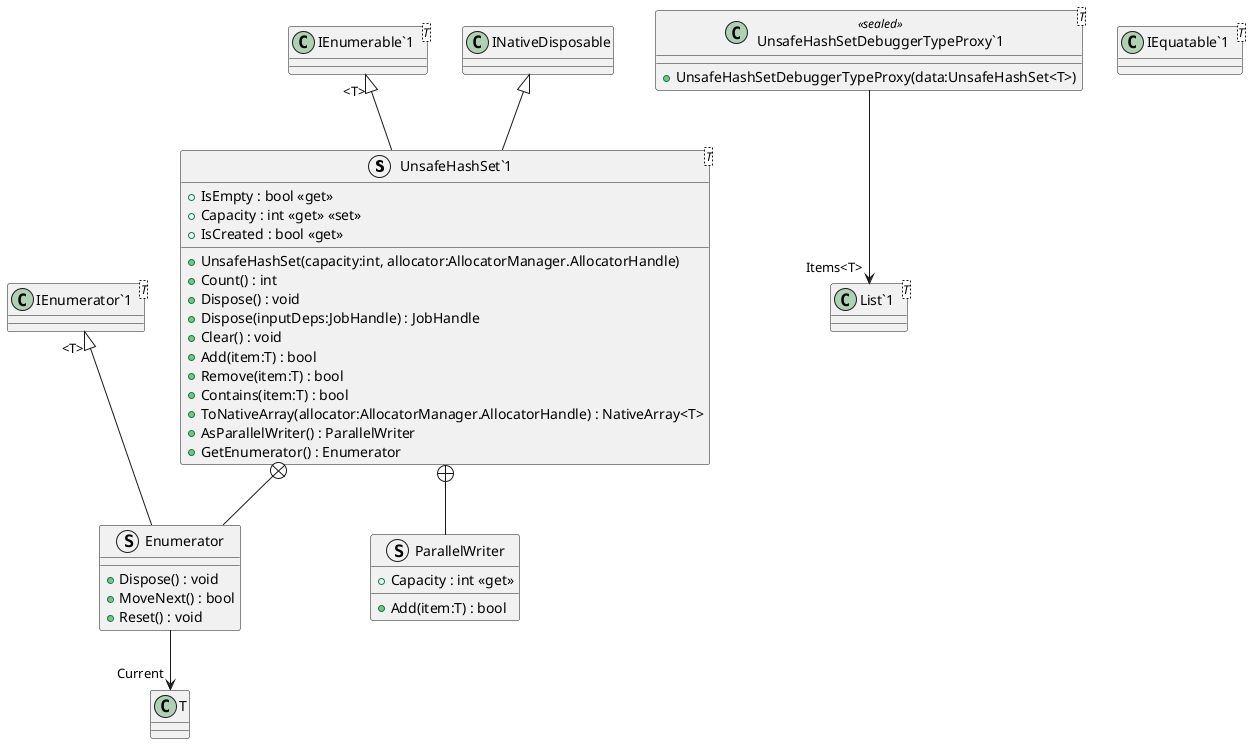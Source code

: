 @startuml
struct "UnsafeHashSet`1"<T> {
    + UnsafeHashSet(capacity:int, allocator:AllocatorManager.AllocatorHandle)
    + IsEmpty : bool <<get>>
    + Count() : int
    + Capacity : int <<get>> <<set>>
    + IsCreated : bool <<get>>
    + Dispose() : void
    + Dispose(inputDeps:JobHandle) : JobHandle
    + Clear() : void
    + Add(item:T) : bool
    + Remove(item:T) : bool
    + Contains(item:T) : bool
    + ToNativeArray(allocator:AllocatorManager.AllocatorHandle) : NativeArray<T>
    + AsParallelWriter() : ParallelWriter
    + GetEnumerator() : Enumerator
}
class "UnsafeHashSetDebuggerTypeProxy`1"<T> <<sealed>> {
    + UnsafeHashSetDebuggerTypeProxy(data:UnsafeHashSet<T>)
}
class "IEnumerable`1"<T> {
}
class "IEquatable`1"<T> {
}
struct ParallelWriter {
    + Capacity : int <<get>>
    + Add(item:T) : bool
}
struct Enumerator {
    + Dispose() : void
    + MoveNext() : bool
    + Reset() : void
}
class "List`1"<T> {
}
class "IEnumerator`1"<T> {
}
INativeDisposable <|-- "UnsafeHashSet`1"
"IEnumerable`1" "<T>" <|-- "UnsafeHashSet`1"
"UnsafeHashSetDebuggerTypeProxy`1" --> "Items<T>" "List`1"
"UnsafeHashSet`1" +-- ParallelWriter
"UnsafeHashSet`1" +-- Enumerator
"IEnumerator`1" "<T>" <|-- Enumerator
Enumerator --> "Current" T
@enduml

